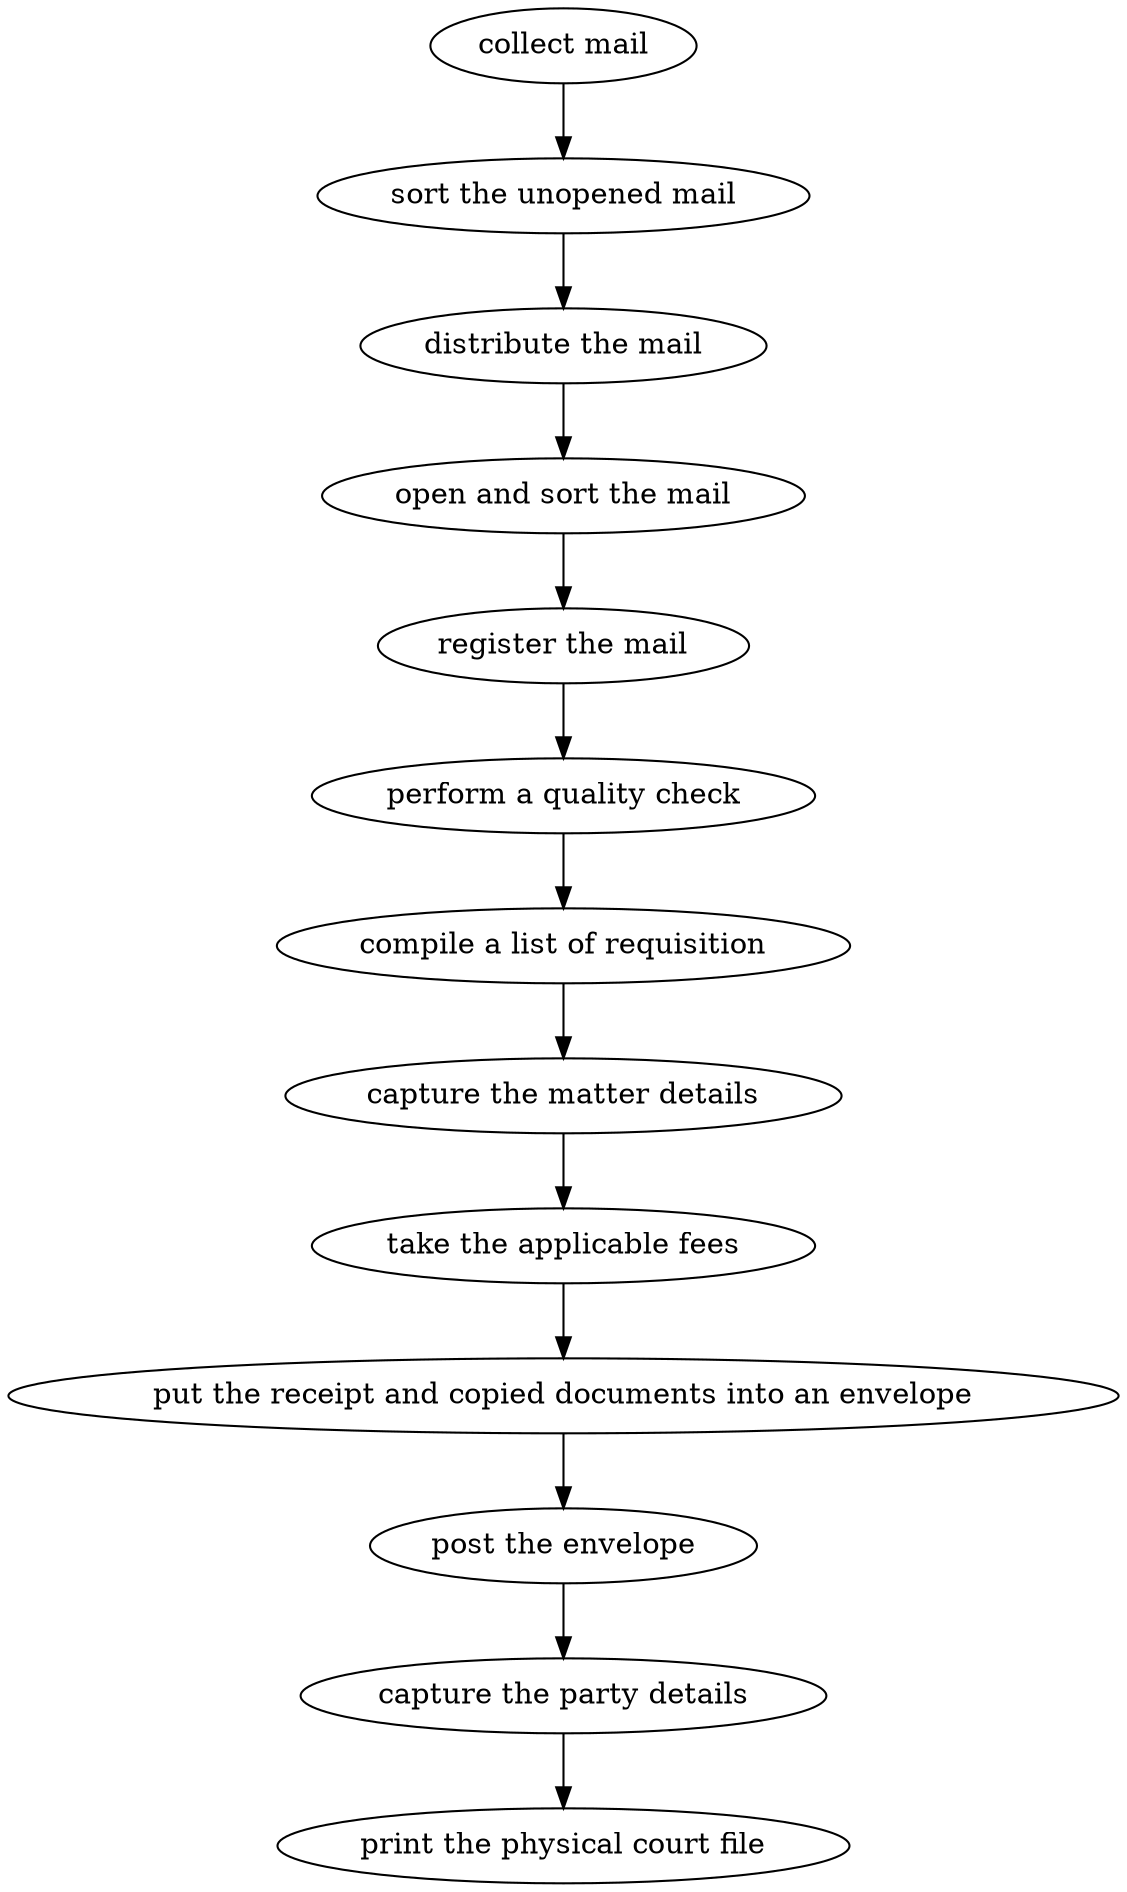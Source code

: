 strict digraph "doc-3.5" {
	graph [name="doc-3.5"];
	"collect mail"	[attrs="{'type': 'Activity', 'label': 'collect mail'}"];
	"sort the unopened mail"	[attrs="{'type': 'Activity', 'label': 'sort the unopened mail'}"];
	"collect mail" -> "sort the unopened mail"	[attrs="{'type': 'flow', 'label': 'flow'}"];
	"distribute the mail"	[attrs="{'type': 'Activity', 'label': 'distribute the mail'}"];
	"sort the unopened mail" -> "distribute the mail"	[attrs="{'type': 'flow', 'label': 'flow'}"];
	"open and sort the mail"	[attrs="{'type': 'Activity', 'label': 'open and sort the mail'}"];
	"distribute the mail" -> "open and sort the mail"	[attrs="{'type': 'flow', 'label': 'flow'}"];
	"register the mail"	[attrs="{'type': 'Activity', 'label': 'register the mail'}"];
	"open and sort the mail" -> "register the mail"	[attrs="{'type': 'flow', 'label': 'flow'}"];
	"perform a quality check"	[attrs="{'type': 'Activity', 'label': 'perform a quality check'}"];
	"register the mail" -> "perform a quality check"	[attrs="{'type': 'flow', 'label': 'flow'}"];
	"compile a list of requisition"	[attrs="{'type': 'Activity', 'label': 'compile a list of requisition'}"];
	"perform a quality check" -> "compile a list of requisition"	[attrs="{'type': 'flow', 'label': 'flow'}"];
	"capture the matter details"	[attrs="{'type': 'Activity', 'label': 'capture the matter details'}"];
	"compile a list of requisition" -> "capture the matter details"	[attrs="{'type': 'flow', 'label': 'flow'}"];
	"take the applicable fees"	[attrs="{'type': 'Activity', 'label': 'take the applicable fees'}"];
	"capture the matter details" -> "take the applicable fees"	[attrs="{'type': 'flow', 'label': 'flow'}"];
	"put the receipt and copied documents into an envelope"	[attrs="{'type': 'Activity', 'label': 'put the receipt and copied documents into an envelope'}"];
	"take the applicable fees" -> "put the receipt and copied documents into an envelope"	[attrs="{'type': 'flow', 'label': 'flow'}"];
	"post the envelope"	[attrs="{'type': 'Activity', 'label': 'post the envelope'}"];
	"put the receipt and copied documents into an envelope" -> "post the envelope"	[attrs="{'type': 'flow', 'label': 'flow'}"];
	"capture the party details"	[attrs="{'type': 'Activity', 'label': 'capture the party details'}"];
	"post the envelope" -> "capture the party details"	[attrs="{'type': 'flow', 'label': 'flow'}"];
	"print the physical court file"	[attrs="{'type': 'Activity', 'label': 'print the physical court file'}"];
	"capture the party details" -> "print the physical court file"	[attrs="{'type': 'flow', 'label': 'flow'}"];
}
